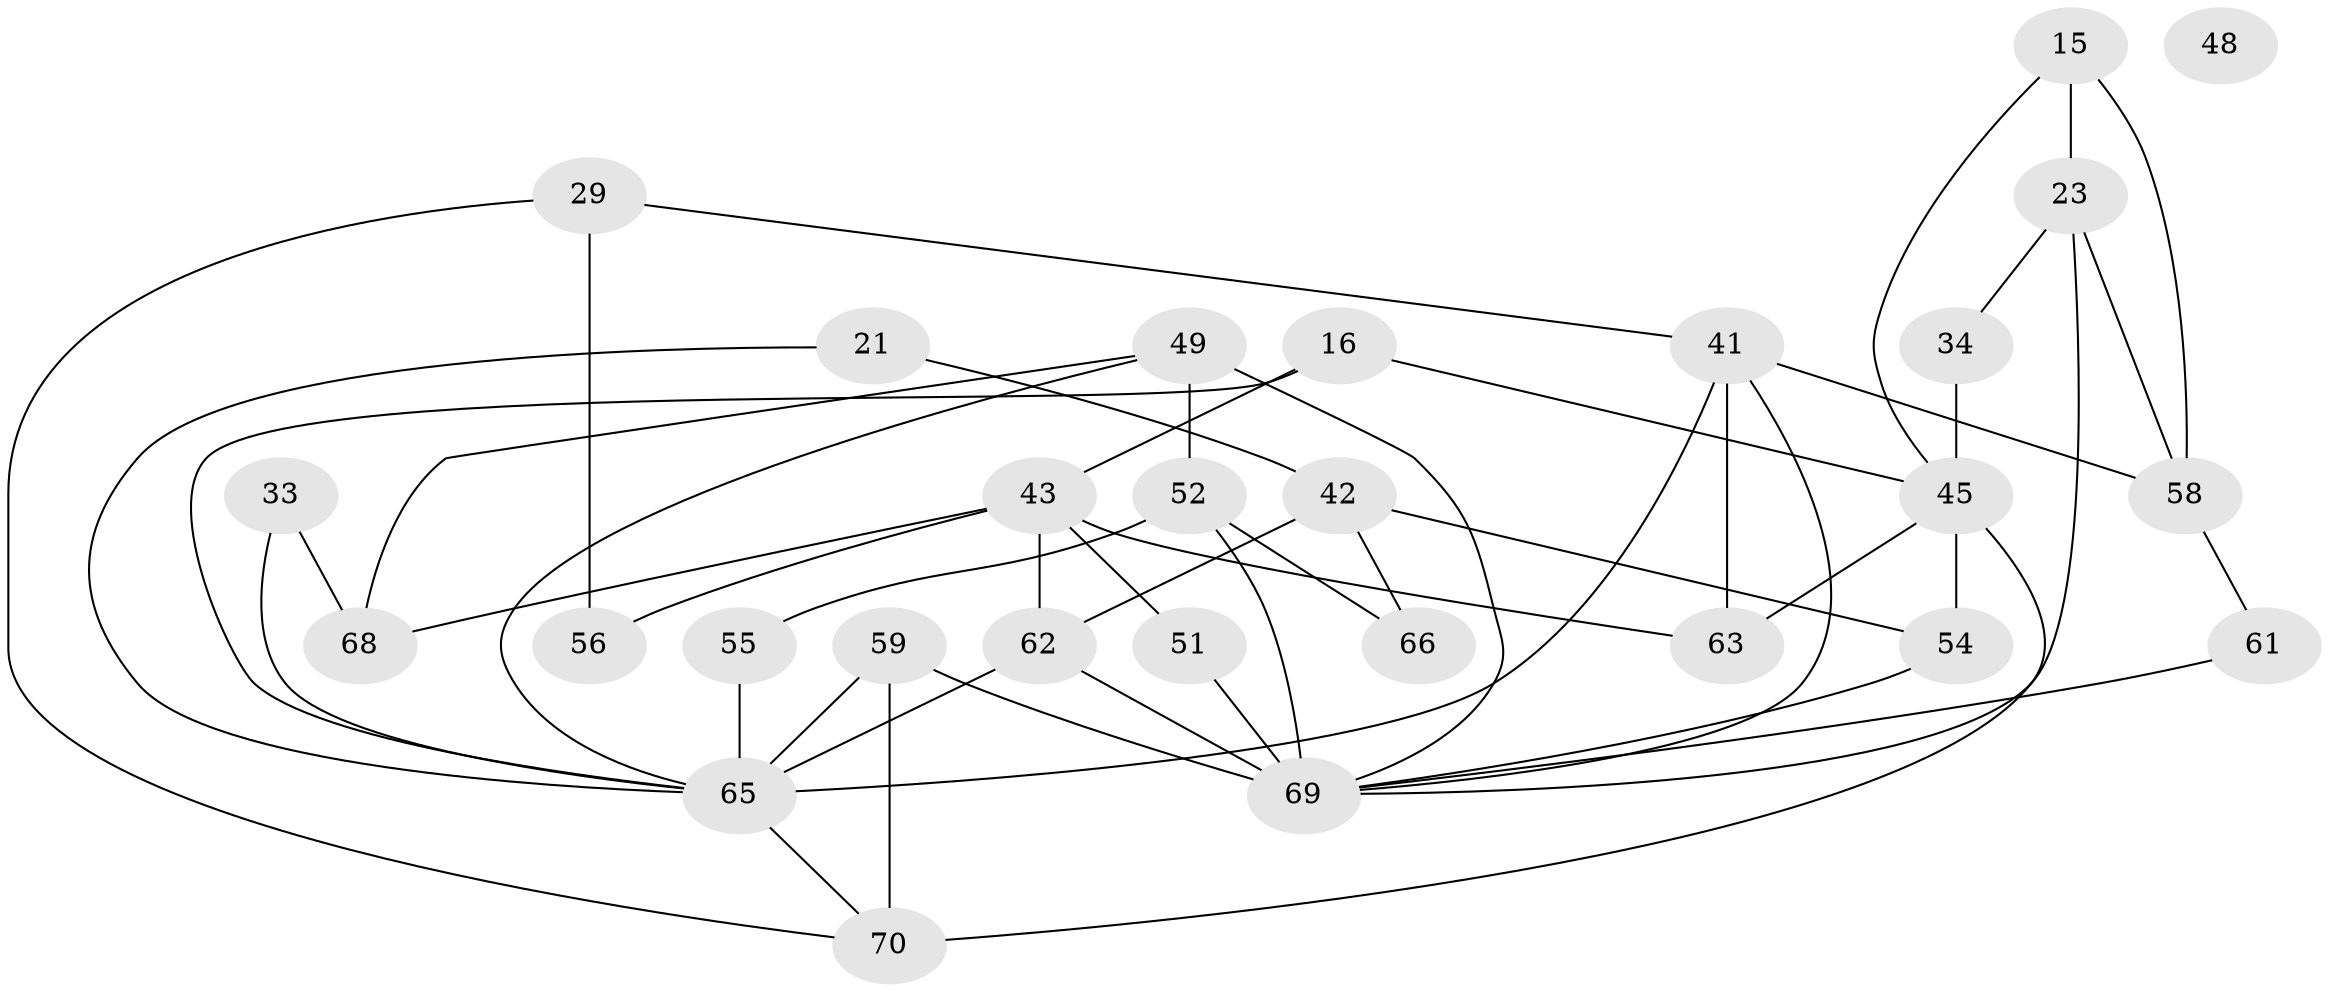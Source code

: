 // original degree distribution, {1: 0.08571428571428572, 3: 0.2714285714285714, 4: 0.21428571428571427, 2: 0.22857142857142856, 5: 0.11428571428571428, 6: 0.05714285714285714, 9: 0.014285714285714285, 0: 0.014285714285714285}
// Generated by graph-tools (version 1.1) at 2025/44/03/04/25 21:44:05]
// undirected, 28 vertices, 50 edges
graph export_dot {
graph [start="1"]
  node [color=gray90,style=filled];
  15;
  16;
  21 [super="+17"];
  23 [super="+14+4"];
  29 [super="+25"];
  33;
  34;
  41 [super="+10+22"];
  42;
  43 [super="+26"];
  45 [super="+40"];
  48;
  49 [super="+13"];
  51;
  52 [super="+20"];
  54 [super="+12"];
  55 [super="+44"];
  56 [super="+18"];
  58 [super="+32"];
  59 [super="+2+1+38"];
  61 [super="+5"];
  62 [super="+53+57"];
  63 [super="+39"];
  65 [super="+46+35"];
  66 [super="+36"];
  68 [super="+67"];
  69 [super="+64+37+60"];
  70 [super="+8"];
  15 -- 23 [weight=2];
  15 -- 45 [weight=2];
  15 -- 58;
  16 -- 45;
  16 -- 43;
  16 -- 65;
  21 -- 42;
  21 -- 65;
  23 -- 69 [weight=2];
  23 -- 34;
  23 -- 58;
  29 -- 56;
  29 -- 70 [weight=2];
  29 -- 41 [weight=2];
  33 -- 68;
  33 -- 65;
  34 -- 45;
  41 -- 63;
  41 -- 69;
  41 -- 65;
  41 -- 58 [weight=2];
  42 -- 54;
  42 -- 66;
  42 -- 62 [weight=2];
  43 -- 56;
  43 -- 62 [weight=2];
  43 -- 51;
  43 -- 68 [weight=2];
  43 -- 63;
  45 -- 70 [weight=2];
  45 -- 54;
  45 -- 63;
  49 -- 68 [weight=2];
  49 -- 52 [weight=3];
  49 -- 65;
  49 -- 69 [weight=2];
  51 -- 69;
  52 -- 55;
  52 -- 69 [weight=2];
  52 -- 66;
  54 -- 69;
  55 -- 65 [weight=3];
  58 -- 61;
  59 -- 70 [weight=2];
  59 -- 69 [weight=4];
  59 -- 65;
  61 -- 69;
  62 -- 69 [weight=2];
  62 -- 65;
  65 -- 70;
}
